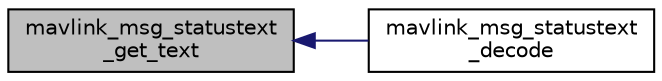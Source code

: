 digraph "mavlink_msg_statustext_get_text"
{
 // INTERACTIVE_SVG=YES
  edge [fontname="Helvetica",fontsize="10",labelfontname="Helvetica",labelfontsize="10"];
  node [fontname="Helvetica",fontsize="10",shape=record];
  rankdir="LR";
  Node1 [label="mavlink_msg_statustext\l_get_text",height=0.2,width=0.4,color="black", fillcolor="grey75", style="filled" fontcolor="black"];
  Node1 -> Node2 [dir="back",color="midnightblue",fontsize="10",style="solid",fontname="Helvetica"];
  Node2 [label="mavlink_msg_statustext\l_decode",height=0.2,width=0.4,color="black", fillcolor="white", style="filled",URL="$v1_80_2common_2mavlink__msg__statustext_8h.html#a57ade2fe340446fd25ed425c070d0082",tooltip="Decode a statustext message into a struct. "];
}
